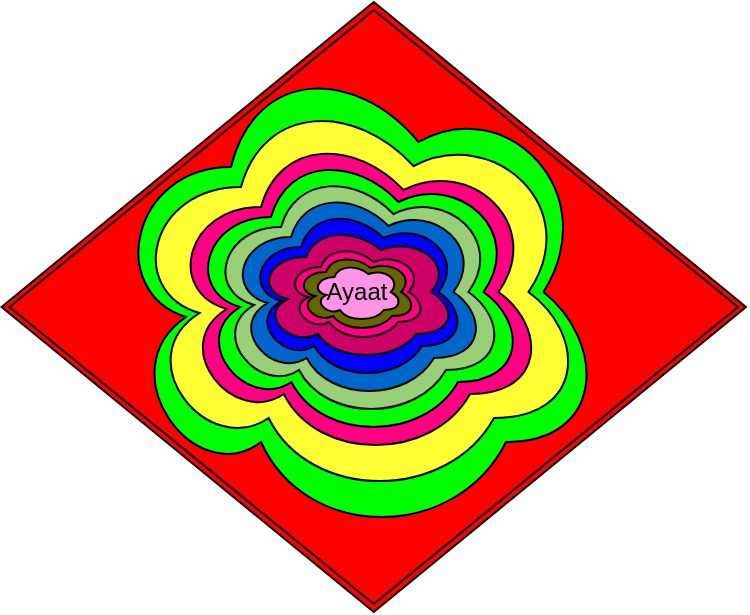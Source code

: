 <mxfile version="15.3.8" type="github">
  <diagram id="YphvDcToEx7Mw1fkcDue" name="Page-1">
    <mxGraphModel dx="738" dy="395" grid="1" gridSize="10" guides="1" tooltips="1" connect="1" arrows="1" fold="1" page="1" pageScale="1" pageWidth="1169" pageHeight="827" math="0" shadow="0">
      <root>
        <mxCell id="0" />
        <mxCell id="1" parent="0" />
        <mxCell id="vZsCfjT3-jncpjTAse-_-4" value="Relationship" style="shape=rhombus;double=1;perimeter=rhombusPerimeter;whiteSpace=wrap;html=1;align=center;rotation=0;fillColor=#FF0000;" vertex="1" parent="1">
          <mxGeometry x="547.77" y="400" width="372.23" height="304.96" as="geometry" />
        </mxCell>
        <mxCell id="vZsCfjT3-jncpjTAse-_-3" value="Cloud" style="ellipse;shape=cloud;whiteSpace=wrap;html=1;align=center;rotation=0;fillColor=#00FF00;" vertex="1" parent="1">
          <mxGeometry x="600" y="420" width="250" height="250" as="geometry" />
        </mxCell>
        <mxCell id="vZsCfjT3-jncpjTAse-_-5" value="Cloud" style="ellipse;shape=cloud;whiteSpace=wrap;html=1;align=center;fillColor=#FFFF33;" vertex="1" parent="1">
          <mxGeometry x="610" y="440" width="230" height="210" as="geometry" />
        </mxCell>
        <mxCell id="vZsCfjT3-jncpjTAse-_-6" value="Cloud" style="ellipse;shape=cloud;whiteSpace=wrap;html=1;align=center;fillColor=#FF0080;" vertex="1" parent="1">
          <mxGeometry x="630" y="460" width="190" height="170" as="geometry" />
        </mxCell>
        <mxCell id="vZsCfjT3-jncpjTAse-_-7" value="Cloud" style="ellipse;shape=cloud;whiteSpace=wrap;html=1;align=center;fillColor=#00FF00;" vertex="1" parent="1">
          <mxGeometry x="640" y="470" width="170" height="150" as="geometry" />
        </mxCell>
        <mxCell id="vZsCfjT3-jncpjTAse-_-8" value="Cloud" style="ellipse;shape=cloud;whiteSpace=wrap;html=1;align=center;fillColor=#97D077;" vertex="1" parent="1">
          <mxGeometry x="650" y="480" width="150" height="130" as="geometry" />
        </mxCell>
        <mxCell id="vZsCfjT3-jncpjTAse-_-9" value="Cloud" style="ellipse;shape=cloud;whiteSpace=wrap;html=1;align=center;fillColor=#0066CC;" vertex="1" parent="1">
          <mxGeometry x="660" y="490" width="130" height="110" as="geometry" />
        </mxCell>
        <mxCell id="vZsCfjT3-jncpjTAse-_-10" value="Cloud" style="ellipse;shape=cloud;whiteSpace=wrap;html=1;align=center;fillColor=#0000FF;" vertex="1" parent="1">
          <mxGeometry x="670" y="500" width="110" height="90" as="geometry" />
        </mxCell>
        <mxCell id="vZsCfjT3-jncpjTAse-_-11" value="Cloud" style="ellipse;shape=cloud;whiteSpace=wrap;html=1;align=center;fillColor=#CC0066;" vertex="1" parent="1">
          <mxGeometry x="675" y="510" width="100" height="70" as="geometry" />
        </mxCell>
        <mxCell id="vZsCfjT3-jncpjTAse-_-12" value="Cloud" style="ellipse;shape=cloud;whiteSpace=wrap;html=1;align=center;fillColor=#FF0080;" vertex="1" parent="1">
          <mxGeometry x="690" y="520" width="70" height="50" as="geometry" />
        </mxCell>
        <mxCell id="vZsCfjT3-jncpjTAse-_-13" value="Cloud" style="ellipse;shape=cloud;whiteSpace=wrap;html=1;align=center;fillColor=#666600;" vertex="1" parent="1">
          <mxGeometry x="695" y="525" width="60" height="40" as="geometry" />
        </mxCell>
        <mxCell id="vZsCfjT3-jncpjTAse-_-14" value="Ayaat" style="ellipse;shape=cloud;whiteSpace=wrap;html=1;align=center;fillColor=#FF94E6;" vertex="1" parent="1">
          <mxGeometry x="703" y="530" width="45" height="30" as="geometry" />
        </mxCell>
      </root>
    </mxGraphModel>
  </diagram>
</mxfile>
